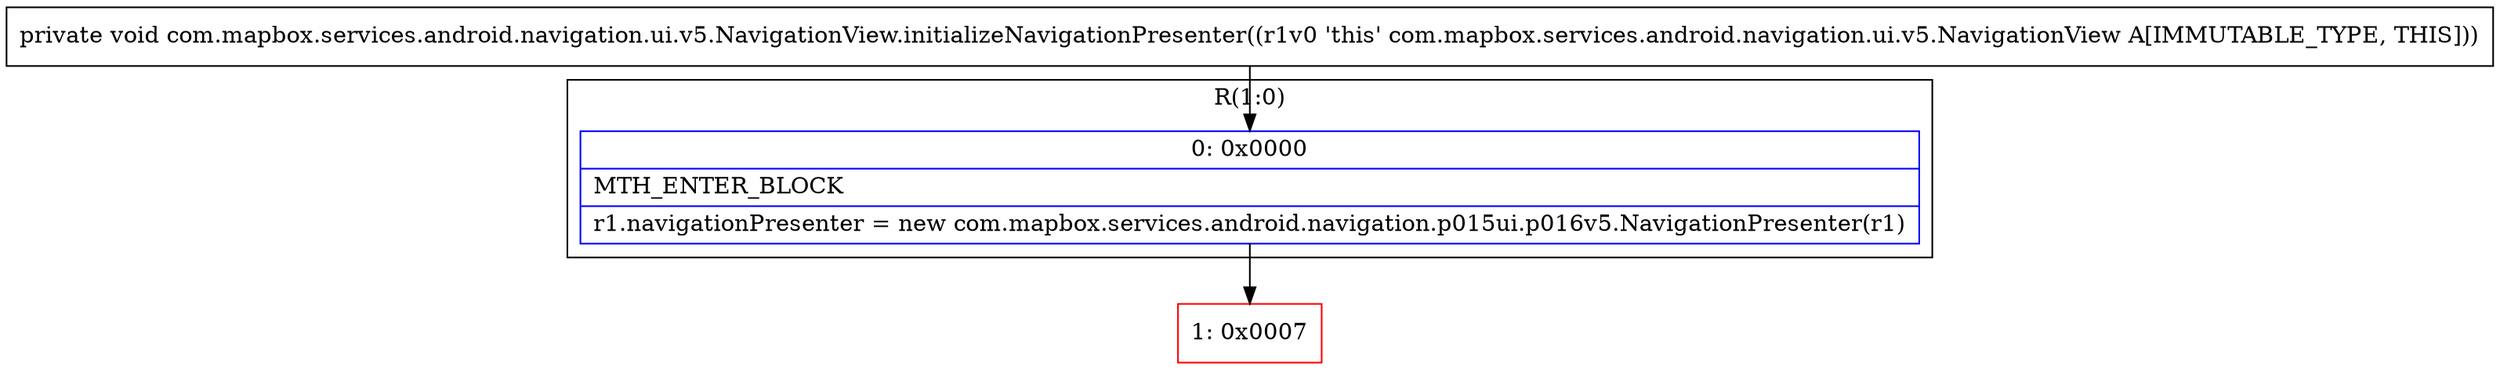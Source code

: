 digraph "CFG forcom.mapbox.services.android.navigation.ui.v5.NavigationView.initializeNavigationPresenter()V" {
subgraph cluster_Region_1200843218 {
label = "R(1:0)";
node [shape=record,color=blue];
Node_0 [shape=record,label="{0\:\ 0x0000|MTH_ENTER_BLOCK\l|r1.navigationPresenter = new com.mapbox.services.android.navigation.p015ui.p016v5.NavigationPresenter(r1)\l}"];
}
Node_1 [shape=record,color=red,label="{1\:\ 0x0007}"];
MethodNode[shape=record,label="{private void com.mapbox.services.android.navigation.ui.v5.NavigationView.initializeNavigationPresenter((r1v0 'this' com.mapbox.services.android.navigation.ui.v5.NavigationView A[IMMUTABLE_TYPE, THIS])) }"];
MethodNode -> Node_0;
Node_0 -> Node_1;
}

